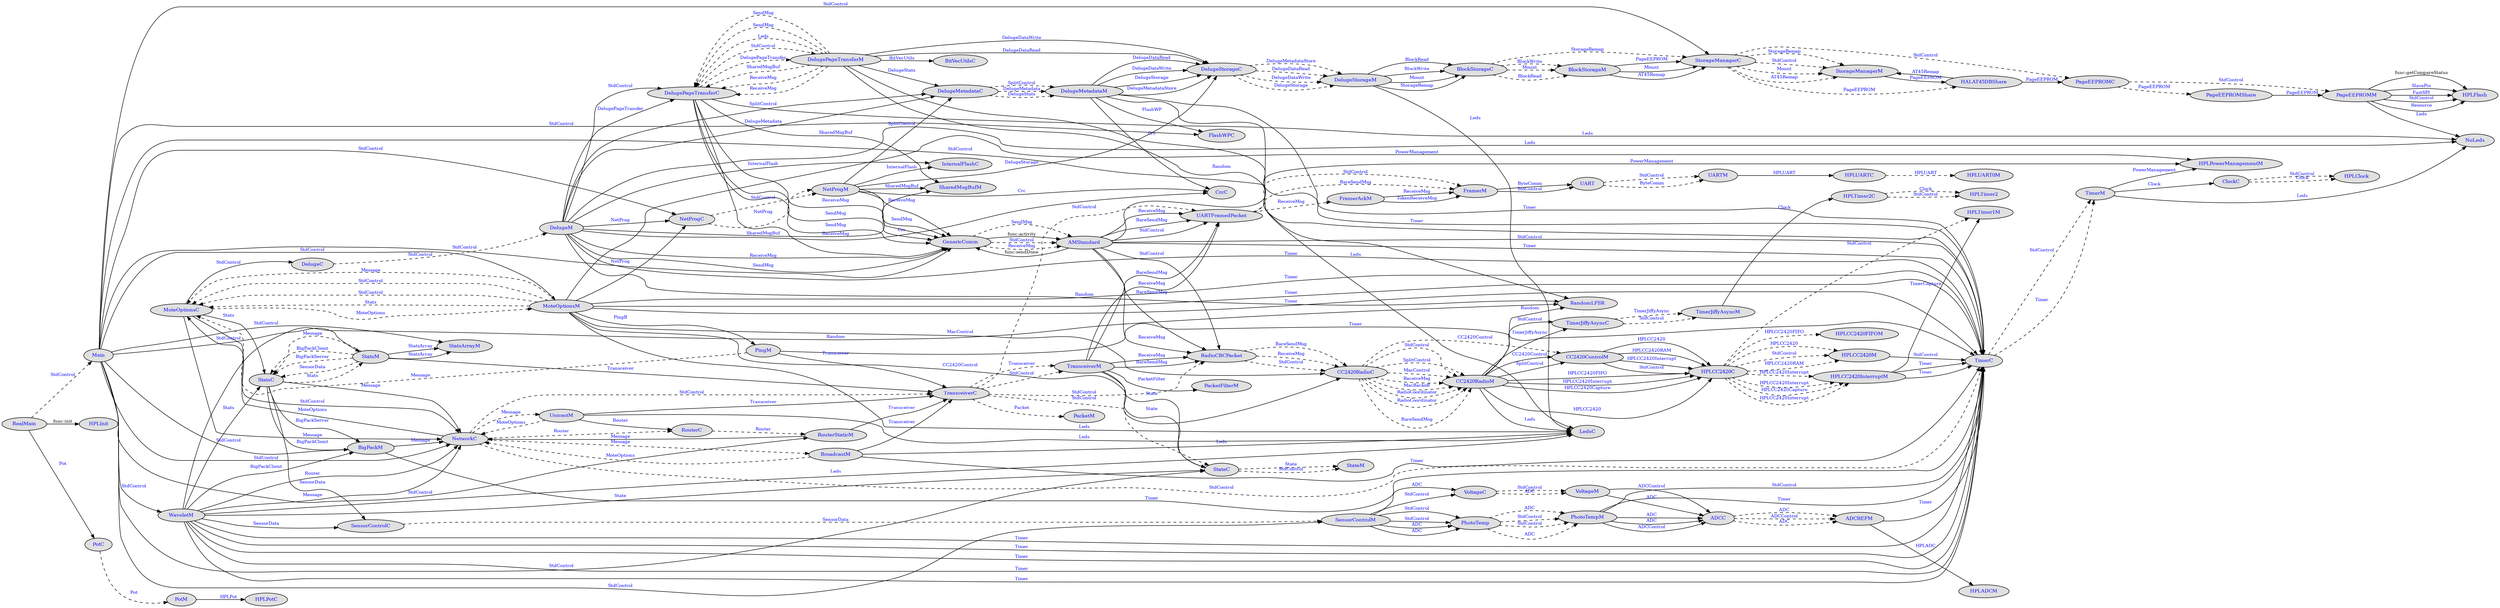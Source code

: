 digraph "CompassC_if" {
    rankdir=LR;
    ratio=compress;
    margin="0,0";
    ranksep=0.0005; 
    nodesep=0.1; 
    node [shape=ellipse style=filled fillcolor="#e0e0e0"];
    node [fontsize=10 height=.1 width=.1];
    edge [fontsize=9 arrowsize=.8];
    node [fontcolor=blue];
    edge [fontcolor=blue];

    MoteOptionsC [URL="apps.compass.MoteOptionsC.nc.html"];
    DelugeC [URL="tos.lib.Deluge.DelugeC.nc.html"];
    MoteOptionsC -> DelugeC [ label="StdControl" URL="tos.interfaces.StdControl.nc.html" ];
    DelugeC [URL="tos.lib.Deluge.DelugeC.nc.html"];
    DelugeM [URL="tos.lib.Deluge.DelugeM.nc.html"];
    DelugeC -> DelugeM [ style=dashed label="StdControl" URL="tos.interfaces.StdControl.nc.html" ];
    Main [URL="tos.system.Main.nc.html"];
    TimerC [URL="tos.system.TimerC.nc.html"];
    Main -> TimerC [ label="StdControl" URL="tos.interfaces.StdControl.nc.html" ];
    Main [URL="tos.system.Main.nc.html"];
    MoteOptionsM [URL="apps.compass.MoteOptionsM.nc.html"];
    Main -> MoteOptionsM [ label="StdControl" URL="tos.interfaces.StdControl.nc.html" ];
    Main [URL="tos.system.Main.nc.html"];
    StatsM [URL="apps.compass.StatsM.nc.html"];
    Main -> StatsM [ label="StdControl" URL="tos.interfaces.StdControl.nc.html" ];
    Main [URL="tos.system.Main.nc.html"];
    StatsArrayM [URL="apps.compass.StatsArrayM.nc.html"];
    Main -> StatsArrayM [ label="StdControl" URL="tos.interfaces.StdControl.nc.html" ];
    Main [URL="tos.system.Main.nc.html"];
    SensorControlM [URL="apps.compass.SensorControlM.nc.html"];
    Main -> SensorControlM [ label="StdControl" URL="tos.interfaces.StdControl.nc.html" ];
    Main [URL="tos.system.Main.nc.html"];
    RouterStaticM [URL="apps.compass.RouterStaticM.nc.html"];
    Main -> RouterStaticM [ label="StdControl" URL="tos.interfaces.StdControl.nc.html" ];
    Main [URL="tos.system.Main.nc.html"];
    GenericComm [URL="tos.system.GenericComm.nc.html"];
    Main -> GenericComm [ label="StdControl" URL="tos.interfaces.StdControl.nc.html" ];
    Main [URL="tos.system.Main.nc.html"];
    StorageManagerC [URL="tos.lib.Flash.AT45DB.StorageManagerC.nc.html"];
    Main -> StorageManagerC [ label="StdControl" URL="tos.interfaces.StdControl.nc.html" ];
    Main [URL="tos.system.Main.nc.html"];
    FlashWPC [URL="tos.lib.Flash.AT45DB.FlashWPC.nc.html"];
    Main -> FlashWPC [ label="StdControl" URL="tos.interfaces.StdControl.nc.html" ];
    Main [URL="tos.system.Main.nc.html"];
    NetProgC [URL="tos.lib.Deluge.NetProgC.nc.html"];
    Main -> NetProgC [ label="StdControl" URL="tos.interfaces.StdControl.nc.html" ];
    Main [URL="tos.system.Main.nc.html"];
    NetworkC [URL="apps.compass.NetworkC.nc.html"];
    Main -> NetworkC [ label="StdControl" URL="tos.interfaces.StdControl.nc.html" ];
    Main [URL="tos.system.Main.nc.html"];
    StateC [URL="tos.lib.State.StateC.nc.html"];
    Main -> StateC [ label="StdControl" URL="tos.interfaces.StdControl.nc.html" ];
    Main [URL="tos.system.Main.nc.html"];
    BigPackM [URL="apps.compass.BigPackM.nc.html"];
    Main -> BigPackM [ label="StdControl" URL="tos.interfaces.StdControl.nc.html" ];
    Main [URL="tos.system.Main.nc.html"];
    WaveletM [URL="apps.compass.WaveletM.nc.html"];
    Main -> WaveletM [ label="StdControl" URL="tos.interfaces.StdControl.nc.html" ];
    TimerC [URL="tos.system.TimerC.nc.html"];
    TimerM [URL="tos.system.TimerM.nc.html"];
    TimerC -> TimerM [ style=dashed label="StdControl" URL="tos.interfaces.StdControl.nc.html" ];
    StateC [URL="tos.lib.State.StateC.nc.html"];
    StateM [URL="tos.lib.State.StateM.nc.html"];
    StateC -> StateM [ style=dashed label="StdControl" URL="tos.interfaces.StdControl.nc.html" ];
    NetworkC [URL="apps.compass.NetworkC.nc.html"];
    TimerC [URL="tos.system.TimerC.nc.html"];
    NetworkC -> TimerC [ style=dashed label="StdControl" URL="tos.interfaces.StdControl.nc.html" ];
    MoteOptionsC [URL="apps.compass.MoteOptionsC.nc.html"];
    NetworkC [URL="apps.compass.NetworkC.nc.html"];
    MoteOptionsC -> NetworkC [ label="Message" URL="apps.compass.Message.nc.html" ];
    NetworkC [URL="apps.compass.NetworkC.nc.html"];
    BroadcastM [URL="apps.compass.BroadcastM.nc.html"];
    NetworkC -> BroadcastM [ style=dashed label="Message" URL="apps.compass.Message.nc.html" ];
    NetworkC [URL="apps.compass.NetworkC.nc.html"];
    UnicastM [URL="apps.compass.UnicastM.nc.html"];
    NetworkC -> UnicastM [ style=dashed label="Message" URL="apps.compass.Message.nc.html" ];
    RouterStaticM [URL="apps.compass.RouterStaticM.nc.html"];
    NetworkC [URL="apps.compass.NetworkC.nc.html"];
    RouterStaticM -> NetworkC [ label="Message" URL="apps.compass.Message.nc.html" ];
    WaveletM [URL="apps.compass.WaveletM.nc.html"];
    NetworkC [URL="apps.compass.NetworkC.nc.html"];
    WaveletM -> NetworkC [ label="Message" URL="apps.compass.Message.nc.html" ];
    BigPackM [URL="apps.compass.BigPackM.nc.html"];
    NetworkC [URL="apps.compass.NetworkC.nc.html"];
    BigPackM -> NetworkC [ label="Message" URL="apps.compass.Message.nc.html" ];
    StatsC [URL="apps.compass.StatsC.nc.html"];
    NetworkC [URL="apps.compass.NetworkC.nc.html"];
    StatsC -> NetworkC [ label="Message" URL="apps.compass.Message.nc.html" ];
    StatsM [URL="apps.compass.StatsM.nc.html"];
    StatsC [URL="apps.compass.StatsC.nc.html"];
    StatsM -> StatsC [ style=dashed label="Message" URL="apps.compass.Message.nc.html" ];
    PingM [URL="apps.compass.PingM.nc.html"];
    MoteOptionsC [URL="apps.compass.MoteOptionsC.nc.html"];
    PingM -> MoteOptionsC [ style=dashed label="Message" URL="apps.compass.Message.nc.html" ];
    MoteOptionsM [URL="apps.compass.MoteOptionsM.nc.html"];
    MoteOptionsC [URL="apps.compass.MoteOptionsC.nc.html"];
    MoteOptionsM -> MoteOptionsC [ style=dashed label="Message" URL="apps.compass.Message.nc.html" ];
    MoteOptionsC [URL="apps.compass.MoteOptionsC.nc.html"];
    NetworkC [URL="apps.compass.NetworkC.nc.html"];
    MoteOptionsC -> NetworkC [ label="StdControl" URL="tos.interfaces.StdControl.nc.html" ];
    NetworkC [URL="apps.compass.NetworkC.nc.html"];
    TransceiverC [URL="tos.lib.Transceiver.TransceiverC.nc.html"];
    NetworkC -> TransceiverC [ style=dashed label="StdControl" URL="tos.interfaces.StdControl.nc.html" ];
    WaveletM [URL="apps.compass.WaveletM.nc.html"];
    NetworkC [URL="apps.compass.NetworkC.nc.html"];
    WaveletM -> NetworkC [ label="Router" URL="apps.compass.Router.nc.html" ];
    NetworkC [URL="apps.compass.NetworkC.nc.html"];
    RouterC [URL="apps.compass.RouterC.nc.html"];
    NetworkC -> RouterC [ style=dashed label="Router" URL="apps.compass.Router.nc.html" ];
    NetworkC [URL="apps.compass.NetworkC.nc.html"];
    MoteOptionsC [URL="apps.compass.MoteOptionsC.nc.html"];
    NetworkC -> MoteOptionsC [ label="MoteOptions" URL="apps.compass.MoteOptions.nc.html" ];
    BroadcastM [URL="apps.compass.BroadcastM.nc.html"];
    NetworkC [URL="apps.compass.NetworkC.nc.html"];
    BroadcastM -> NetworkC [ style=dashed label="MoteOptions" URL="apps.compass.MoteOptions.nc.html" ];
    UnicastM [URL="apps.compass.UnicastM.nc.html"];
    NetworkC [URL="apps.compass.NetworkC.nc.html"];
    UnicastM -> NetworkC [ style=dashed label="MoteOptions" URL="apps.compass.MoteOptions.nc.html" ];
    MoteOptionsC [URL="apps.compass.MoteOptionsC.nc.html"];
    MoteOptionsM [URL="apps.compass.MoteOptionsM.nc.html"];
    MoteOptionsC -> MoteOptionsM [ style=dashed label="MoteOptions" URL="apps.compass.MoteOptions.nc.html" ];
    MoteOptionsC [URL="apps.compass.MoteOptionsC.nc.html"];
    StatsC [URL="apps.compass.StatsC.nc.html"];
    MoteOptionsC -> StatsC [ label="Stats" URL="apps.compass.Stats.nc.html" ];
    StatsC [URL="apps.compass.StatsC.nc.html"];
    StatsM [URL="apps.compass.StatsM.nc.html"];
    StatsC -> StatsM [ style=dashed label="Stats" URL="apps.compass.Stats.nc.html" ];
    WaveletM [URL="apps.compass.WaveletM.nc.html"];
    StatsC [URL="apps.compass.StatsC.nc.html"];
    WaveletM -> StatsC [ label="Stats" URL="apps.compass.Stats.nc.html" ];
    WaveletM [URL="apps.compass.WaveletM.nc.html"];
    StateC [URL="tos.lib.State.StateC.nc.html"];
    WaveletM -> StateC [ label="State" URL="tos.lib.State.State.nc.html" ];
    StateC [URL="tos.lib.State.StateC.nc.html"];
    StateM [URL="tos.lib.State.StateM.nc.html"];
    StateC -> StateM [ style=dashed label="State" URL="tos.lib.State.State.nc.html" ];
    WaveletM [URL="apps.compass.WaveletM.nc.html"];
    BigPackM [URL="apps.compass.BigPackM.nc.html"];
    WaveletM -> BigPackM [ label="BigPackClient" URL="apps.compass.BigPackClient.nc.html" ];
    StatsC [URL="apps.compass.StatsC.nc.html"];
    BigPackM [URL="apps.compass.BigPackM.nc.html"];
    StatsC -> BigPackM [ label="BigPackClient" URL="apps.compass.BigPackClient.nc.html" ];
    StatsM [URL="apps.compass.StatsM.nc.html"];
    StatsC [URL="apps.compass.StatsC.nc.html"];
    StatsM -> StatsC [ style=dashed label="BigPackClient" URL="apps.compass.BigPackClient.nc.html" ];
    StatsC [URL="apps.compass.StatsC.nc.html"];
    BigPackM [URL="apps.compass.BigPackM.nc.html"];
    StatsC -> BigPackM [ label="BigPackServer" URL="apps.compass.BigPackServer.nc.html" ];
    StatsM [URL="apps.compass.StatsM.nc.html"];
    StatsC [URL="apps.compass.StatsC.nc.html"];
    StatsM -> StatsC [ style=dashed label="BigPackServer" URL="apps.compass.BigPackServer.nc.html" ];
    WaveletM [URL="apps.compass.WaveletM.nc.html"];
    SensorControlC [URL="apps.compass.SensorControlC.nc.html"];
    WaveletM -> SensorControlC [ label="SensorData" URL="apps.compass.SensorData.nc.html" ];
    SensorControlC [URL="apps.compass.SensorControlC.nc.html"];
    SensorControlM [URL="apps.compass.SensorControlM.nc.html"];
    SensorControlC -> SensorControlM [ style=dashed label="SensorData" URL="apps.compass.SensorData.nc.html" ];
    StatsC [URL="apps.compass.StatsC.nc.html"];
    SensorControlC [URL="apps.compass.SensorControlC.nc.html"];
    StatsC -> SensorControlC [ label="SensorData" URL="apps.compass.SensorData.nc.html" ];
    StatsM [URL="apps.compass.StatsM.nc.html"];
    StatsC [URL="apps.compass.StatsC.nc.html"];
    StatsM -> StatsC [ style=dashed label="SensorData" URL="apps.compass.SensorData.nc.html" ];
    WaveletM [URL="apps.compass.WaveletM.nc.html"];
    LedsC [URL="tos.system.LedsC.nc.html"];
    WaveletM -> LedsC [ label="Leds" URL="tos.interfaces.Leds.nc.html" ];
    WaveletM [URL="apps.compass.WaveletM.nc.html"];
    RandomLFSR [URL="tos.system.RandomLFSR.nc.html"];
    WaveletM -> RandomLFSR [ label="Random" URL="tos.interfaces.Random.nc.html" ];
    BigPackM [URL="apps.compass.BigPackM.nc.html"];
    TimerC [URL="tos.system.TimerC.nc.html"];
    BigPackM -> TimerC [ label="Timer" URL="tos.interfaces.Timer.nc.html" ];
    WaveletM [URL="apps.compass.WaveletM.nc.html"];
    TimerC [URL="tos.system.TimerC.nc.html"];
    WaveletM -> TimerC [ label="Timer" URL="tos.interfaces.Timer.nc.html" ];
    WaveletM [URL="apps.compass.WaveletM.nc.html"];
    TimerC [URL="tos.system.TimerC.nc.html"];
    WaveletM -> TimerC [ label="Timer" URL="tos.interfaces.Timer.nc.html" ];
    WaveletM [URL="apps.compass.WaveletM.nc.html"];
    TimerC [URL="tos.system.TimerC.nc.html"];
    WaveletM -> TimerC [ label="Timer" URL="tos.interfaces.Timer.nc.html" ];
    WaveletM [URL="apps.compass.WaveletM.nc.html"];
    TimerC [URL="tos.system.TimerC.nc.html"];
    WaveletM -> TimerC [ label="Timer" URL="tos.interfaces.Timer.nc.html" ];
    WaveletM [URL="apps.compass.WaveletM.nc.html"];
    TimerC [URL="tos.system.TimerC.nc.html"];
    WaveletM -> TimerC [ label="Timer" URL="tos.interfaces.Timer.nc.html" ];
    TimerC [URL="tos.system.TimerC.nc.html"];
    TimerM [URL="tos.system.TimerM.nc.html"];
    TimerC -> TimerM [ style=dashed label="Timer" URL="tos.interfaces.Timer.nc.html" ];
    RealMain [URL="tos.system.RealMain.nc.html"];
    Main [URL="tos.system.Main.nc.html"];
    RealMain -> Main [ style=dashed label="StdControl" URL="tos.interfaces.StdControl.nc.html" ];
    RealMain [URL="tos.system.RealMain.nc.html"];
    HPLInit [URL="tos.platform.avrmote.HPLInit.nc.html"];
    RealMain -> HPLInit [ label="func:init" fontcolor=black ];
    RealMain [URL="tos.system.RealMain.nc.html"];
    PotC [URL="tos.system.PotC.nc.html"];
    RealMain -> PotC [ label="Pot" URL="tos.interfaces.Pot.nc.html" ];
    PotC [URL="tos.system.PotC.nc.html"];
    PotM [URL="tos.system.PotM.nc.html"];
    PotC -> PotM [ style=dashed label="Pot" URL="tos.interfaces.Pot.nc.html" ];
    PotM [URL="tos.system.PotM.nc.html"];
    HPLPotC [URL="tos.platform.mica2.HPLPotC.nc.html"];
    PotM -> HPLPotC [ label="HPLPot" URL="tos.interfaces.HPLPot.nc.html" ];
    DelugeM [URL="tos.lib.Deluge.DelugeM.nc.html"];
    InternalFlashC [URL="tos.platform.avrmote.InternalFlashC.nc.html"];
    DelugeM -> InternalFlashC [ label="InternalFlash" URL="tos.interfaces.InternalFlash.nc.html" ];
    NetProgC [URL="tos.lib.Deluge.NetProgC.nc.html"];
    NetProgM [URL="tos.lib.Deluge.NetProgM.nc.html"];
    NetProgC -> NetProgM [ style=dashed label="StdControl" URL="tos.interfaces.StdControl.nc.html" ];
    NetProgM [URL="tos.lib.Deluge.NetProgM.nc.html"];
    DelugeMetadataC [URL="tos.lib.Deluge.DelugeMetadataC.nc.html"];
    NetProgM -> DelugeMetadataC [ label="SplitControl" URL="tos.interfaces.SplitControl.nc.html" ];
    DelugeM [URL="tos.lib.Deluge.DelugeM.nc.html"];
    DelugeMetadataC [URL="tos.lib.Deluge.DelugeMetadataC.nc.html"];
    DelugeM -> DelugeMetadataC [ label="SplitControl" URL="tos.interfaces.SplitControl.nc.html" ];
    DelugeMetadataC [URL="tos.lib.Deluge.DelugeMetadataC.nc.html"];
    DelugeMetadataM [URL="tos.lib.Deluge.DelugeMetadataM.nc.html"];
    DelugeMetadataC -> DelugeMetadataM [ style=dashed label="SplitControl" URL="tos.interfaces.SplitControl.nc.html" ];
    DelugeM [URL="tos.lib.Deluge.DelugeM.nc.html"];
    DelugePageTransferC [URL="tos.lib.Deluge.DelugePageTransferC.nc.html"];
    DelugeM -> DelugePageTransferC [ label="StdControl" URL="tos.interfaces.StdControl.nc.html" ];
    DelugePageTransferC [URL="tos.lib.Deluge.DelugePageTransferC.nc.html"];
    DelugePageTransferM [URL="tos.lib.Deluge.DelugePageTransferM.nc.html"];
    DelugePageTransferC -> DelugePageTransferM [ style=dashed label="StdControl" URL="tos.interfaces.StdControl.nc.html" ];
    DelugeM [URL="tos.lib.Deluge.DelugeM.nc.html"];
    CrcC [URL="tos.system.CrcC.nc.html"];
    DelugeM -> CrcC [ label="Crc" URL="tos.interfaces.Crc.nc.html" ];
    DelugeM [URL="tos.lib.Deluge.DelugeM.nc.html"];
    NoLeds [URL="tos.system.NoLeds.nc.html"];
    DelugeM -> NoLeds [ label="Leds" URL="tos.interfaces.Leds.nc.html" ];
    DelugeM [URL="tos.lib.Deluge.DelugeM.nc.html"];
    DelugeMetadataC [URL="tos.lib.Deluge.DelugeMetadataC.nc.html"];
    DelugeM -> DelugeMetadataC [ label="DelugeMetadata" URL="tos.lib.Deluge.DelugeMetadata.nc.html" ];
    DelugeMetadataC [URL="tos.lib.Deluge.DelugeMetadataC.nc.html"];
    DelugeMetadataM [URL="tos.lib.Deluge.DelugeMetadataM.nc.html"];
    DelugeMetadataC -> DelugeMetadataM [ style=dashed label="DelugeMetadata" URL="tos.lib.Deluge.DelugeMetadata.nc.html" ];
    DelugeM [URL="tos.lib.Deluge.DelugeM.nc.html"];
    NetProgC [URL="tos.lib.Deluge.NetProgC.nc.html"];
    DelugeM -> NetProgC [ label="NetProg" URL="tos.lib.Deluge.NetProg.nc.html" ];
    NetProgC [URL="tos.lib.Deluge.NetProgC.nc.html"];
    NetProgM [URL="tos.lib.Deluge.NetProgM.nc.html"];
    NetProgC -> NetProgM [ style=dashed label="NetProg" URL="tos.lib.Deluge.NetProg.nc.html" ];
    DelugeM [URL="tos.lib.Deluge.DelugeM.nc.html"];
    DelugePageTransferC [URL="tos.lib.Deluge.DelugePageTransferC.nc.html"];
    DelugeM -> DelugePageTransferC [ label="DelugePageTransfer" URL="tos.lib.Deluge.DelugePageTransfer.nc.html" ];
    DelugePageTransferC [URL="tos.lib.Deluge.DelugePageTransferC.nc.html"];
    DelugePageTransferM [URL="tos.lib.Deluge.DelugePageTransferM.nc.html"];
    DelugePageTransferC -> DelugePageTransferM [ style=dashed label="DelugePageTransfer" URL="tos.lib.Deluge.DelugePageTransfer.nc.html" ];
    DelugeM [URL="tos.lib.Deluge.DelugeM.nc.html"];
    RandomLFSR [URL="tos.system.RandomLFSR.nc.html"];
    DelugeM -> RandomLFSR [ label="Random" URL="tos.interfaces.Random.nc.html" ];
    DelugeM [URL="tos.lib.Deluge.DelugeM.nc.html"];
    GenericComm [URL="tos.system.GenericComm.nc.html"];
    DelugeM -> GenericComm [ label="ReceiveMsg" URL="tos.interfaces.ReceiveMsg.nc.html" ];
    DelugePageTransferC [URL="tos.lib.Deluge.DelugePageTransferC.nc.html"];
    GenericComm [URL="tos.system.GenericComm.nc.html"];
    DelugePageTransferC -> GenericComm [ label="ReceiveMsg" URL="tos.interfaces.ReceiveMsg.nc.html" ];
    DelugePageTransferC [URL="tos.lib.Deluge.DelugePageTransferC.nc.html"];
    GenericComm [URL="tos.system.GenericComm.nc.html"];
    DelugePageTransferC -> GenericComm [ label="ReceiveMsg" URL="tos.interfaces.ReceiveMsg.nc.html" ];
    DelugeM [URL="tos.lib.Deluge.DelugeM.nc.html"];
    GenericComm [URL="tos.system.GenericComm.nc.html"];
    DelugeM -> GenericComm [ label="SendMsg" URL="tos.interfaces.SendMsg.nc.html" ];
    GenericComm [URL="tos.system.GenericComm.nc.html"];
    AMStandard [URL="tos.system.AMStandard.nc.html"];
    GenericComm -> AMStandard [ style=dashed label="SendMsg" URL="tos.interfaces.SendMsg.nc.html" ];
    DelugePageTransferC [URL="tos.lib.Deluge.DelugePageTransferC.nc.html"];
    GenericComm [URL="tos.system.GenericComm.nc.html"];
    DelugePageTransferC -> GenericComm [ label="SendMsg" URL="tos.interfaces.SendMsg.nc.html" ];
    DelugePageTransferC [URL="tos.lib.Deluge.DelugePageTransferC.nc.html"];
    GenericComm [URL="tos.system.GenericComm.nc.html"];
    DelugePageTransferC -> GenericComm [ label="SendMsg" URL="tos.interfaces.SendMsg.nc.html" ];
    DelugeM [URL="tos.lib.Deluge.DelugeM.nc.html"];
    SharedMsgBufM [URL="tos.lib.Deluge.SharedMsgBufM.nc.html"];
    DelugeM -> SharedMsgBufM [ label="SharedMsgBuf" URL="tos.lib.Deluge.SharedMsgBuf.nc.html" ];
    NetProgM [URL="tos.lib.Deluge.NetProgM.nc.html"];
    SharedMsgBufM [URL="tos.lib.Deluge.SharedMsgBufM.nc.html"];
    NetProgM -> SharedMsgBufM [ label="SharedMsgBuf" URL="tos.lib.Deluge.SharedMsgBuf.nc.html" ];
    DelugePageTransferC [URL="tos.lib.Deluge.DelugePageTransferC.nc.html"];
    SharedMsgBufM [URL="tos.lib.Deluge.SharedMsgBufM.nc.html"];
    DelugePageTransferC -> SharedMsgBufM [ label="SharedMsgBuf" URL="tos.lib.Deluge.SharedMsgBuf.nc.html" ];
    DelugePageTransferM [URL="tos.lib.Deluge.DelugePageTransferM.nc.html"];
    DelugePageTransferC [URL="tos.lib.Deluge.DelugePageTransferC.nc.html"];
    DelugePageTransferM -> DelugePageTransferC [ style=dashed label="SharedMsgBuf" URL="tos.lib.Deluge.SharedMsgBuf.nc.html" ];
    DelugeM [URL="tos.lib.Deluge.DelugeM.nc.html"];
    TimerC [URL="tos.system.TimerC.nc.html"];
    DelugeM -> TimerC [ label="Timer" URL="tos.interfaces.Timer.nc.html" ];
    DelugePageTransferC [URL="tos.lib.Deluge.DelugePageTransferC.nc.html"];
    NoLeds [URL="tos.system.NoLeds.nc.html"];
    DelugePageTransferC -> NoLeds [ label="Leds" URL="tos.interfaces.Leds.nc.html" ];
    DelugePageTransferM [URL="tos.lib.Deluge.DelugePageTransferM.nc.html"];
    DelugePageTransferC [URL="tos.lib.Deluge.DelugePageTransferC.nc.html"];
    DelugePageTransferM -> DelugePageTransferC [ style=dashed label="ReceiveMsg" URL="tos.interfaces.ReceiveMsg.nc.html" ];
    DelugePageTransferM [URL="tos.lib.Deluge.DelugePageTransferM.nc.html"];
    DelugePageTransferC [URL="tos.lib.Deluge.DelugePageTransferC.nc.html"];
    DelugePageTransferM -> DelugePageTransferC [ style=dashed label="ReceiveMsg" URL="tos.interfaces.ReceiveMsg.nc.html" ];
    DelugePageTransferM [URL="tos.lib.Deluge.DelugePageTransferM.nc.html"];
    DelugePageTransferC [URL="tos.lib.Deluge.DelugePageTransferC.nc.html"];
    DelugePageTransferM -> DelugePageTransferC [ style=dashed label="SendMsg" URL="tos.interfaces.SendMsg.nc.html" ];
    DelugePageTransferM [URL="tos.lib.Deluge.DelugePageTransferM.nc.html"];
    DelugePageTransferC [URL="tos.lib.Deluge.DelugePageTransferC.nc.html"];
    DelugePageTransferM -> DelugePageTransferC [ style=dashed label="SendMsg" URL="tos.interfaces.SendMsg.nc.html" ];
    DelugeMetadataC [URL="tos.lib.Deluge.DelugeMetadataC.nc.html"];
    DelugeMetadataM [URL="tos.lib.Deluge.DelugeMetadataM.nc.html"];
    DelugeMetadataC -> DelugeMetadataM [ style=dashed label="DelugeStats" URL="tos.lib.Deluge.DelugeStats.nc.html" ];
    DelugeMetadataM [URL="tos.lib.Deluge.DelugeMetadataM.nc.html"];
    CrcC [URL="tos.system.CrcC.nc.html"];
    DelugeMetadataM -> CrcC [ label="Crc" URL="tos.interfaces.Crc.nc.html" ];
    DelugePageTransferM [URL="tos.lib.Deluge.DelugePageTransferM.nc.html"];
    DelugeStorageC [URL="tos.lib.Deluge.DelugeStorageC.nc.html"];
    DelugePageTransferM -> DelugeStorageC [ label="DelugeDataRead" URL="tos.lib.Deluge.DelugeDataRead.nc.html" ];
    DelugeMetadataM [URL="tos.lib.Deluge.DelugeMetadataM.nc.html"];
    DelugeStorageC [URL="tos.lib.Deluge.DelugeStorageC.nc.html"];
    DelugeMetadataM -> DelugeStorageC [ label="DelugeDataRead" URL="tos.lib.Deluge.DelugeDataRead.nc.html" ];
    DelugeStorageC [URL="tos.lib.Deluge.DelugeStorageC.nc.html"];
    DelugeStorageM [URL="tos.lib.Deluge.DelugeStorageM.nc.html"];
    DelugeStorageC -> DelugeStorageM [ style=dashed label="DelugeDataRead" URL="tos.lib.Deluge.DelugeDataRead.nc.html" ];
    DelugePageTransferM [URL="tos.lib.Deluge.DelugePageTransferM.nc.html"];
    DelugeStorageC [URL="tos.lib.Deluge.DelugeStorageC.nc.html"];
    DelugePageTransferM -> DelugeStorageC [ label="DelugeDataWrite" URL="tos.lib.Deluge.DelugeDataWrite.nc.html" ];
    DelugeMetadataM [URL="tos.lib.Deluge.DelugeMetadataM.nc.html"];
    DelugeStorageC [URL="tos.lib.Deluge.DelugeStorageC.nc.html"];
    DelugeMetadataM -> DelugeStorageC [ label="DelugeDataWrite" URL="tos.lib.Deluge.DelugeDataWrite.nc.html" ];
    DelugeStorageC [URL="tos.lib.Deluge.DelugeStorageC.nc.html"];
    DelugeStorageM [URL="tos.lib.Deluge.DelugeStorageM.nc.html"];
    DelugeStorageC -> DelugeStorageM [ style=dashed label="DelugeDataWrite" URL="tos.lib.Deluge.DelugeDataWrite.nc.html" ];
    DelugeMetadataM [URL="tos.lib.Deluge.DelugeMetadataM.nc.html"];
    DelugeStorageC [URL="tos.lib.Deluge.DelugeStorageC.nc.html"];
    DelugeMetadataM -> DelugeStorageC [ label="DelugeStorage" URL="tos.lib.Deluge.DelugeStorage.nc.html" ];
    DelugeStorageC [URL="tos.lib.Deluge.DelugeStorageC.nc.html"];
    DelugeStorageM [URL="tos.lib.Deluge.DelugeStorageM.nc.html"];
    DelugeStorageC -> DelugeStorageM [ style=dashed label="DelugeStorage" URL="tos.lib.Deluge.DelugeStorage.nc.html" ];
    NetProgM [URL="tos.lib.Deluge.NetProgM.nc.html"];
    DelugeStorageC [URL="tos.lib.Deluge.DelugeStorageC.nc.html"];
    NetProgM -> DelugeStorageC [ label="DelugeStorage" URL="tos.lib.Deluge.DelugeStorage.nc.html" ];
    DelugeMetadataM [URL="tos.lib.Deluge.DelugeMetadataM.nc.html"];
    FlashWPC [URL="tos.lib.Flash.AT45DB.FlashWPC.nc.html"];
    DelugeMetadataM -> FlashWPC [ label="FlashWP" URL="tos.lib.Flash.FlashWP.nc.html" ];
    DelugeMetadataM [URL="tos.lib.Deluge.DelugeMetadataM.nc.html"];
    LedsC [URL="tos.system.LedsC.nc.html"];
    DelugeMetadataM -> LedsC [ label="Leds" URL="tos.interfaces.Leds.nc.html" ];
    DelugeMetadataM [URL="tos.lib.Deluge.DelugeMetadataM.nc.html"];
    DelugeStorageC [URL="tos.lib.Deluge.DelugeStorageC.nc.html"];
    DelugeMetadataM -> DelugeStorageC [ label="DelugeMetadataStore" URL="tos.lib.Deluge.DelugeMetadataStore.nc.html" ];
    DelugeStorageC [URL="tos.lib.Deluge.DelugeStorageC.nc.html"];
    DelugeStorageM [URL="tos.lib.Deluge.DelugeStorageM.nc.html"];
    DelugeStorageC -> DelugeStorageM [ style=dashed label="DelugeMetadataStore" URL="tos.lib.Deluge.DelugeMetadataStore.nc.html" ];
    DelugeMetadataM [URL="tos.lib.Deluge.DelugeMetadataM.nc.html"];
    TimerC [URL="tos.system.TimerC.nc.html"];
    DelugeMetadataM -> TimerC [ label="Timer" URL="tos.interfaces.Timer.nc.html" ];
    DelugeStorageM [URL="tos.lib.Deluge.DelugeStorageM.nc.html"];
    LedsC [URL="tos.system.LedsC.nc.html"];
    DelugeStorageM -> LedsC [ label="Leds" URL="tos.interfaces.Leds.nc.html" ];
    DelugeStorageM [URL="tos.lib.Deluge.DelugeStorageM.nc.html"];
    BlockStorageC [URL="tos.lib.Flash.AT45DB.BlockStorageC.nc.html"];
    DelugeStorageM -> BlockStorageC [ label="BlockRead" URL="tos.lib.Flash.BlockRead.nc.html" ];
    BlockStorageC [URL="tos.lib.Flash.AT45DB.BlockStorageC.nc.html"];
    BlockStorageM [URL="tos.lib.Flash.AT45DB.BlockStorageM.nc.html"];
    BlockStorageC -> BlockStorageM [ style=dashed label="BlockRead" URL="tos.lib.Flash.BlockRead.nc.html" ];
    DelugeStorageM [URL="tos.lib.Deluge.DelugeStorageM.nc.html"];
    BlockStorageC [URL="tos.lib.Flash.AT45DB.BlockStorageC.nc.html"];
    DelugeStorageM -> BlockStorageC [ label="BlockWrite" URL="tos.lib.Flash.BlockWrite.nc.html" ];
    BlockStorageC [URL="tos.lib.Flash.AT45DB.BlockStorageC.nc.html"];
    BlockStorageM [URL="tos.lib.Flash.AT45DB.BlockStorageM.nc.html"];
    BlockStorageC -> BlockStorageM [ style=dashed label="BlockWrite" URL="tos.lib.Flash.BlockWrite.nc.html" ];
    DelugeStorageM [URL="tos.lib.Deluge.DelugeStorageM.nc.html"];
    BlockStorageC [URL="tos.lib.Flash.AT45DB.BlockStorageC.nc.html"];
    DelugeStorageM -> BlockStorageC [ label="Mount" URL="tos.lib.Flash.Mount.nc.html" ];
    BlockStorageC [URL="tos.lib.Flash.AT45DB.BlockStorageC.nc.html"];
    BlockStorageM [URL="tos.lib.Flash.AT45DB.BlockStorageM.nc.html"];
    BlockStorageC -> BlockStorageM [ style=dashed label="Mount" URL="tos.lib.Flash.Mount.nc.html" ];
    DelugeStorageM [URL="tos.lib.Deluge.DelugeStorageM.nc.html"];
    BlockStorageC [URL="tos.lib.Flash.AT45DB.BlockStorageC.nc.html"];
    DelugeStorageM -> BlockStorageC [ label="StorageRemap" URL="tos.lib.Flash.StorageRemap.nc.html" ];
    BlockStorageC [URL="tos.lib.Flash.AT45DB.BlockStorageC.nc.html"];
    StorageManagerC [URL="tos.lib.Flash.AT45DB.StorageManagerC.nc.html"];
    BlockStorageC -> StorageManagerC [ style=dashed label="StorageRemap" URL="tos.lib.Flash.StorageRemap.nc.html" ];
    StorageManagerC [URL="tos.lib.Flash.AT45DB.StorageManagerC.nc.html"];
    StorageManagerM [URL="tos.lib.Flash.AT45DB.StorageManagerM.nc.html"];
    StorageManagerC -> StorageManagerM [ style=dashed label="StorageRemap" URL="tos.lib.Flash.StorageRemap.nc.html" ];
    StorageManagerC [URL="tos.lib.Flash.AT45DB.StorageManagerC.nc.html"];
    StorageManagerM [URL="tos.lib.Flash.AT45DB.StorageManagerM.nc.html"];
    StorageManagerC -> StorageManagerM [ style=dashed label="StdControl" URL="tos.interfaces.StdControl.nc.html" ];
    StorageManagerC [URL="tos.lib.Flash.AT45DB.StorageManagerC.nc.html"];
    PageEEPROMC [URL="tos.platform.mica.PageEEPROMC.nc.html"];
    StorageManagerC -> PageEEPROMC [ style=dashed label="StdControl" URL="tos.interfaces.StdControl.nc.html" ];
    BlockStorageM [URL="tos.lib.Flash.AT45DB.BlockStorageM.nc.html"];
    StorageManagerC [URL="tos.lib.Flash.AT45DB.StorageManagerC.nc.html"];
    BlockStorageM -> StorageManagerC [ label="PageEEPROM" URL="tos.lib.Flash.AT45DB.PageEEPROM.nc.html" ];
    StorageManagerC [URL="tos.lib.Flash.AT45DB.StorageManagerC.nc.html"];
    HALAT45DBShare [URL="tos.lib.Flash.AT45DB.HALAT45DBShare.nc.html"];
    StorageManagerC -> HALAT45DBShare [ style=dashed label="PageEEPROM" URL="tos.lib.Flash.AT45DB.PageEEPROM.nc.html" ];
    BlockStorageM [URL="tos.lib.Flash.AT45DB.BlockStorageM.nc.html"];
    StorageManagerC [URL="tos.lib.Flash.AT45DB.StorageManagerC.nc.html"];
    BlockStorageM -> StorageManagerC [ label="Mount" URL="tos.lib.Flash.Mount.nc.html" ];
    StorageManagerC [URL="tos.lib.Flash.AT45DB.StorageManagerC.nc.html"];
    StorageManagerM [URL="tos.lib.Flash.AT45DB.StorageManagerM.nc.html"];
    StorageManagerC -> StorageManagerM [ style=dashed label="Mount" URL="tos.lib.Flash.Mount.nc.html" ];
    BlockStorageM [URL="tos.lib.Flash.AT45DB.BlockStorageM.nc.html"];
    StorageManagerC [URL="tos.lib.Flash.AT45DB.StorageManagerC.nc.html"];
    BlockStorageM -> StorageManagerC [ label="AT45Remap" URL="tos.lib.Flash.AT45DB.AT45Remap.nc.html" ];
    StorageManagerC [URL="tos.lib.Flash.AT45DB.StorageManagerC.nc.html"];
    StorageManagerM [URL="tos.lib.Flash.AT45DB.StorageManagerM.nc.html"];
    StorageManagerC -> StorageManagerM [ style=dashed label="AT45Remap" URL="tos.lib.Flash.AT45DB.AT45Remap.nc.html" ];
    PageEEPROMC [URL="tos.platform.mica.PageEEPROMC.nc.html"];
    PageEEPROMM [URL="tos.platform.mica.PageEEPROMM.nc.html"];
    PageEEPROMC -> PageEEPROMM [ style=dashed label="StdControl" URL="tos.interfaces.StdControl.nc.html" ];
    StorageManagerM [URL="tos.lib.Flash.AT45DB.StorageManagerM.nc.html"];
    HALAT45DBShare [URL="tos.lib.Flash.AT45DB.HALAT45DBShare.nc.html"];
    StorageManagerM -> HALAT45DBShare [ label="PageEEPROM" URL="tos.lib.Flash.AT45DB.PageEEPROM.nc.html" ];
    HALAT45DBShare [URL="tos.lib.Flash.AT45DB.HALAT45DBShare.nc.html"];
    PageEEPROMC [URL="tos.platform.mica.PageEEPROMC.nc.html"];
    HALAT45DBShare -> PageEEPROMC [ label="PageEEPROM" URL="tos.lib.Flash.AT45DB.PageEEPROM.nc.html" ];
    PageEEPROMC [URL="tos.platform.mica.PageEEPROMC.nc.html"];
    PageEEPROMShare [URL="tos.lib.Flash.AT45DB.PageEEPROMShare.nc.html"];
    PageEEPROMC -> PageEEPROMShare [ style=dashed label="PageEEPROM" URL="tos.lib.Flash.AT45DB.PageEEPROM.nc.html" ];
    HALAT45DBShare [URL="tos.lib.Flash.AT45DB.HALAT45DBShare.nc.html"];
    StorageManagerM [URL="tos.lib.Flash.AT45DB.StorageManagerM.nc.html"];
    HALAT45DBShare -> StorageManagerM [ label="AT45Remap" URL="tos.lib.Flash.AT45DB.AT45Remap.nc.html" ];
    PageEEPROMShare [URL="tos.lib.Flash.AT45DB.PageEEPROMShare.nc.html"];
    PageEEPROMM [URL="tos.platform.mica.PageEEPROMM.nc.html"];
    PageEEPROMShare -> PageEEPROMM [ label="PageEEPROM" URL="tos.lib.Flash.AT45DB.PageEEPROM.nc.html" ];
    PageEEPROMM [URL="tos.platform.mica.PageEEPROMM.nc.html"];
    HPLFlash [URL="tos.platform.mica2.HPLFlash.nc.html"];
    PageEEPROMM -> HPLFlash [ label="FastSPI" URL="tos.interfaces.FastSPI.nc.html" ];
    PageEEPROMM [URL="tos.platform.mica.PageEEPROMM.nc.html"];
    HPLFlash [URL="tos.platform.mica2.HPLFlash.nc.html"];
    PageEEPROMM -> HPLFlash [ label="StdControl" URL="tos.interfaces.StdControl.nc.html" ];
    PageEEPROMM [URL="tos.platform.mica.PageEEPROMM.nc.html"];
    HPLFlash [URL="tos.platform.mica2.HPLFlash.nc.html"];
    PageEEPROMM -> HPLFlash [ label="Resource" URL="tos.interfaces.Resource.nc.html" ];
    PageEEPROMM [URL="tos.platform.mica.PageEEPROMM.nc.html"];
    HPLFlash [URL="tos.platform.mica2.HPLFlash.nc.html"];
    PageEEPROMM -> HPLFlash [ label="func:getCompareStatus" fontcolor=black ];
    PageEEPROMM [URL="tos.platform.mica.PageEEPROMM.nc.html"];
    HPLFlash [URL="tos.platform.mica2.HPLFlash.nc.html"];
    PageEEPROMM -> HPLFlash [ label="SlavePin" URL="tos.platform.mica.SlavePin.nc.html" ];
    PageEEPROMM [URL="tos.platform.mica.PageEEPROMM.nc.html"];
    NoLeds [URL="tos.system.NoLeds.nc.html"];
    PageEEPROMM -> NoLeds [ label="Leds" URL="tos.interfaces.Leds.nc.html" ];
    TimerM [URL="tos.system.TimerM.nc.html"];
    NoLeds [URL="tos.system.NoLeds.nc.html"];
    TimerM -> NoLeds [ label="Leds" URL="tos.interfaces.Leds.nc.html" ];
    TimerM [URL="tos.system.TimerM.nc.html"];
    ClockC [URL="tos.system.ClockC.nc.html"];
    TimerM -> ClockC [ label="Clock" URL="tos.interfaces.Clock.nc.html" ];
    ClockC [URL="tos.system.ClockC.nc.html"];
    HPLClock [URL="tos.platform.mica.HPLClock.nc.html"];
    ClockC -> HPLClock [ style=dashed label="Clock" URL="tos.interfaces.Clock.nc.html" ];
    TimerM [URL="tos.system.TimerM.nc.html"];
    HPLPowerManagementM [URL="tos.platform.mica2.HPLPowerManagementM.nc.html"];
    TimerM -> HPLPowerManagementM [ label="PowerManagement" URL="tos.interfaces.PowerManagement.nc.html" ];
    ClockC [URL="tos.system.ClockC.nc.html"];
    HPLClock [URL="tos.platform.mica.HPLClock.nc.html"];
    ClockC -> HPLClock [ style=dashed label="StdControl" URL="tos.interfaces.StdControl.nc.html" ];
    DelugePageTransferM [URL="tos.lib.Deluge.DelugePageTransferM.nc.html"];
    DelugePageTransferC [URL="tos.lib.Deluge.DelugePageTransferC.nc.html"];
    DelugePageTransferM -> DelugePageTransferC [ style=dashed label="Leds" URL="tos.interfaces.Leds.nc.html" ];
    DelugePageTransferM [URL="tos.lib.Deluge.DelugePageTransferM.nc.html"];
    BitVecUtilsC [URL="tos.lib.Deluge.BitVecUtilsC.nc.html"];
    DelugePageTransferM -> BitVecUtilsC [ label="BitVecUtils" URL="tos.lib.Deluge.BitVecUtils.nc.html" ];
    DelugePageTransferM [URL="tos.lib.Deluge.DelugePageTransferM.nc.html"];
    DelugeMetadataC [URL="tos.lib.Deluge.DelugeMetadataC.nc.html"];
    DelugePageTransferM -> DelugeMetadataC [ label="DelugeStats" URL="tos.lib.Deluge.DelugeStats.nc.html" ];
    DelugePageTransferM [URL="tos.lib.Deluge.DelugePageTransferM.nc.html"];
    RandomLFSR [URL="tos.system.RandomLFSR.nc.html"];
    DelugePageTransferM -> RandomLFSR [ label="Random" URL="tos.interfaces.Random.nc.html" ];
    DelugePageTransferM [URL="tos.lib.Deluge.DelugePageTransferM.nc.html"];
    TimerC [URL="tos.system.TimerC.nc.html"];
    DelugePageTransferM -> TimerC [ label="Timer" URL="tos.interfaces.Timer.nc.html" ];
    GenericComm [URL="tos.system.GenericComm.nc.html"];
    AMStandard [URL="tos.system.AMStandard.nc.html"];
    GenericComm -> AMStandard [ label="func:activity" fontcolor=black ];
    GenericComm [URL="tos.system.GenericComm.nc.html"];
    AMStandard [URL="tos.system.AMStandard.nc.html"];
    GenericComm -> AMStandard [ style=dashed label="StdControl" URL="tos.interfaces.StdControl.nc.html" ];
    GenericComm [URL="tos.system.GenericComm.nc.html"];
    AMStandard [URL="tos.system.AMStandard.nc.html"];
    GenericComm -> AMStandard [ style=dashed label="ReceiveMsg" URL="tos.interfaces.ReceiveMsg.nc.html" ];
    AMStandard [URL="tos.system.AMStandard.nc.html"];
    GenericComm [URL="tos.system.GenericComm.nc.html"];
    AMStandard -> GenericComm [ label="func:sendDone" fontcolor=black ];
    AMStandard [URL="tos.system.AMStandard.nc.html"];
    TimerC [URL="tos.system.TimerC.nc.html"];
    AMStandard -> TimerC [ label="StdControl" URL="tos.interfaces.StdControl.nc.html" ];
    AMStandard [URL="tos.system.AMStandard.nc.html"];
    TimerC [URL="tos.system.TimerC.nc.html"];
    AMStandard -> TimerC [ label="Timer" URL="tos.interfaces.Timer.nc.html" ];
    AMStandard [URL="tos.system.AMStandard.nc.html"];
    UARTFramedPacket [URL="tos.system.UARTFramedPacket.nc.html"];
    AMStandard -> UARTFramedPacket [ label="StdControl" URL="tos.interfaces.StdControl.nc.html" ];
    UARTFramedPacket [URL="tos.system.UARTFramedPacket.nc.html"];
    FramerM [URL="tos.platform.micaz.FramerM.nc.html"];
    UARTFramedPacket -> FramerM [ style=dashed label="StdControl" URL="tos.interfaces.StdControl.nc.html" ];
    AMStandard [URL="tos.system.AMStandard.nc.html"];
    UARTFramedPacket [URL="tos.system.UARTFramedPacket.nc.html"];
    AMStandard -> UARTFramedPacket [ label="BareSendMsg" URL="tos.interfaces.BareSendMsg.nc.html" ];
    UARTFramedPacket [URL="tos.system.UARTFramedPacket.nc.html"];
    FramerM [URL="tos.platform.micaz.FramerM.nc.html"];
    UARTFramedPacket -> FramerM [ style=dashed label="BareSendMsg" URL="tos.interfaces.BareSendMsg.nc.html" ];
    TransceiverM [URL="tos.lib.Transceiver.TransceiverM.nc.html"];
    UARTFramedPacket [URL="tos.system.UARTFramedPacket.nc.html"];
    TransceiverM -> UARTFramedPacket [ label="BareSendMsg" URL="tos.interfaces.BareSendMsg.nc.html" ];
    TransceiverM [URL="tos.lib.Transceiver.TransceiverM.nc.html"];
    UARTFramedPacket [URL="tos.system.UARTFramedPacket.nc.html"];
    TransceiverM -> UARTFramedPacket [ label="ReceiveMsg" URL="tos.interfaces.ReceiveMsg.nc.html" ];
    AMStandard [URL="tos.system.AMStandard.nc.html"];
    UARTFramedPacket [URL="tos.system.UARTFramedPacket.nc.html"];
    AMStandard -> UARTFramedPacket [ label="ReceiveMsg" URL="tos.interfaces.ReceiveMsg.nc.html" ];
    AMStandard [URL="tos.system.AMStandard.nc.html"];
    RadioCRCPacket [URL="tos.lib.CC2420Radio.RadioCRCPacket.nc.html"];
    AMStandard -> RadioCRCPacket [ label="StdControl" URL="tos.interfaces.StdControl.nc.html" ];
    RadioCRCPacket [URL="tos.lib.CC2420Radio.RadioCRCPacket.nc.html"];
    CC2420RadioC [URL="tos.lib.CC2420Radio.CC2420RadioC.nc.html"];
    RadioCRCPacket -> CC2420RadioC [ style=dashed label="StdControl" URL="tos.interfaces.StdControl.nc.html" ];
    AMStandard [URL="tos.system.AMStandard.nc.html"];
    RadioCRCPacket [URL="tos.lib.CC2420Radio.RadioCRCPacket.nc.html"];
    AMStandard -> RadioCRCPacket [ label="BareSendMsg" URL="tos.interfaces.BareSendMsg.nc.html" ];
    RadioCRCPacket [URL="tos.lib.CC2420Radio.RadioCRCPacket.nc.html"];
    CC2420RadioC [URL="tos.lib.CC2420Radio.CC2420RadioC.nc.html"];
    RadioCRCPacket -> CC2420RadioC [ style=dashed label="BareSendMsg" URL="tos.interfaces.BareSendMsg.nc.html" ];
    TransceiverM [URL="tos.lib.Transceiver.TransceiverM.nc.html"];
    RadioCRCPacket [URL="tos.lib.CC2420Radio.RadioCRCPacket.nc.html"];
    TransceiverM -> RadioCRCPacket [ label="BareSendMsg" URL="tos.interfaces.BareSendMsg.nc.html" ];
    TransceiverM [URL="tos.lib.Transceiver.TransceiverM.nc.html"];
    RadioCRCPacket [URL="tos.lib.CC2420Radio.RadioCRCPacket.nc.html"];
    TransceiverM -> RadioCRCPacket [ label="ReceiveMsg" URL="tos.interfaces.ReceiveMsg.nc.html" ];
    AMStandard [URL="tos.system.AMStandard.nc.html"];
    RadioCRCPacket [URL="tos.lib.CC2420Radio.RadioCRCPacket.nc.html"];
    AMStandard -> RadioCRCPacket [ label="ReceiveMsg" URL="tos.interfaces.ReceiveMsg.nc.html" ];
    AMStandard [URL="tos.system.AMStandard.nc.html"];
    HPLPowerManagementM [URL="tos.platform.mica2.HPLPowerManagementM.nc.html"];
    AMStandard -> HPLPowerManagementM [ label="PowerManagement" URL="tos.interfaces.PowerManagement.nc.html" ];
    CC2420RadioC [URL="tos.lib.CC2420Radio.CC2420RadioC.nc.html"];
    CC2420RadioM [URL="tos.lib.CC2420Radio.CC2420RadioM.nc.html"];
    CC2420RadioC -> CC2420RadioM [ style=dashed label="BareSendMsg" URL="tos.interfaces.BareSendMsg.nc.html" ];
    CC2420RadioC [URL="tos.lib.CC2420Radio.CC2420RadioC.nc.html"];
    CC2420RadioM [URL="tos.lib.CC2420Radio.CC2420RadioM.nc.html"];
    CC2420RadioC -> CC2420RadioM [ style=dashed label="StdControl" URL="tos.interfaces.StdControl.nc.html" ];
    RadioCRCPacket [URL="tos.lib.CC2420Radio.RadioCRCPacket.nc.html"];
    CC2420RadioC [URL="tos.lib.CC2420Radio.CC2420RadioC.nc.html"];
    RadioCRCPacket -> CC2420RadioC [ style=dashed label="ReceiveMsg" URL="tos.interfaces.ReceiveMsg.nc.html" ];
    CC2420RadioC [URL="tos.lib.CC2420Radio.CC2420RadioC.nc.html"];
    CC2420RadioM [URL="tos.lib.CC2420Radio.CC2420RadioM.nc.html"];
    CC2420RadioC -> CC2420RadioM [ style=dashed label="SplitControl" URL="tos.interfaces.SplitControl.nc.html" ];
    CC2420RadioC [URL="tos.lib.CC2420Radio.CC2420RadioC.nc.html"];
    CC2420RadioM [URL="tos.lib.CC2420Radio.CC2420RadioM.nc.html"];
    CC2420RadioC -> CC2420RadioM [ style=dashed label="MacControl" URL="tos.lib.CC2420Radio.MacControl.nc.html" ];
    CC2420RadioC [URL="tos.lib.CC2420Radio.CC2420RadioC.nc.html"];
    CC2420ControlM [URL="tos.lib.CC2420Radio.CC2420ControlM.nc.html"];
    CC2420RadioC -> CC2420ControlM [ style=dashed label="CC2420Control" URL="tos.lib.CC2420Radio.CC2420Control.nc.html" ];
    CC2420RadioC [URL="tos.lib.CC2420Radio.CC2420RadioC.nc.html"];
    CC2420RadioM [URL="tos.lib.CC2420Radio.CC2420RadioM.nc.html"];
    CC2420RadioC -> CC2420RadioM [ style=dashed label="ReceiveMsg" URL="tos.interfaces.ReceiveMsg.nc.html" ];
    CC2420RadioC [URL="tos.lib.CC2420Radio.CC2420RadioC.nc.html"];
    CC2420RadioM [URL="tos.lib.CC2420Radio.CC2420RadioM.nc.html"];
    CC2420RadioC -> CC2420RadioM [ style=dashed label="MacBackoff" URL="tos.lib.CC2420Radio.MacBackoff.nc.html" ];
    CC2420RadioC [URL="tos.lib.CC2420Radio.CC2420RadioC.nc.html"];
    CC2420RadioM [URL="tos.lib.CC2420Radio.CC2420RadioM.nc.html"];
    CC2420RadioC -> CC2420RadioM [ style=dashed label="RadioCoordinator" URL="tos.interfaces.RadioCoordinator.nc.html" ];
    CC2420RadioC [URL="tos.lib.CC2420Radio.CC2420RadioC.nc.html"];
    CC2420RadioM [URL="tos.lib.CC2420Radio.CC2420RadioM.nc.html"];
    CC2420RadioC -> CC2420RadioM [ style=dashed label="RadioCoordinator" URL="tos.interfaces.RadioCoordinator.nc.html" ];
    CC2420RadioM [URL="tos.lib.CC2420Radio.CC2420RadioM.nc.html"];
    CC2420ControlM [URL="tos.lib.CC2420Radio.CC2420ControlM.nc.html"];
    CC2420RadioM -> CC2420ControlM [ label="SplitControl" URL="tos.interfaces.SplitControl.nc.html" ];
    CC2420RadioM [URL="tos.lib.CC2420Radio.CC2420RadioM.nc.html"];
    CC2420ControlM [URL="tos.lib.CC2420Radio.CC2420ControlM.nc.html"];
    CC2420RadioM -> CC2420ControlM [ label="CC2420Control" URL="tos.lib.CC2420Radio.CC2420Control.nc.html" ];
    CC2420RadioM [URL="tos.lib.CC2420Radio.CC2420RadioM.nc.html"];
    RandomLFSR [URL="tos.system.RandomLFSR.nc.html"];
    CC2420RadioM -> RandomLFSR [ label="Random" URL="tos.interfaces.Random.nc.html" ];
    CC2420RadioM [URL="tos.lib.CC2420Radio.CC2420RadioM.nc.html"];
    TimerJiffyAsyncC [URL="tos.platform.micaz.TimerJiffyAsyncC.nc.html"];
    CC2420RadioM -> TimerJiffyAsyncC [ label="StdControl" URL="tos.interfaces.StdControl.nc.html" ];
    TimerJiffyAsyncC [URL="tos.platform.micaz.TimerJiffyAsyncC.nc.html"];
    TimerJiffyAsyncM [URL="tos.platform.micaz.TimerJiffyAsyncM.nc.html"];
    TimerJiffyAsyncC -> TimerJiffyAsyncM [ style=dashed label="StdControl" URL="tos.interfaces.StdControl.nc.html" ];
    CC2420RadioM [URL="tos.lib.CC2420Radio.CC2420RadioM.nc.html"];
    TimerJiffyAsyncC [URL="tos.platform.micaz.TimerJiffyAsyncC.nc.html"];
    CC2420RadioM -> TimerJiffyAsyncC [ label="TimerJiffyAsync" URL="tos.lib.CC2420Radio.TimerJiffyAsync.nc.html" ];
    TimerJiffyAsyncC [URL="tos.platform.micaz.TimerJiffyAsyncC.nc.html"];
    TimerJiffyAsyncM [URL="tos.platform.micaz.TimerJiffyAsyncM.nc.html"];
    TimerJiffyAsyncC -> TimerJiffyAsyncM [ style=dashed label="TimerJiffyAsync" URL="tos.lib.CC2420Radio.TimerJiffyAsync.nc.html" ];
    CC2420RadioM [URL="tos.lib.CC2420Radio.CC2420RadioM.nc.html"];
    HPLCC2420C [URL="tos.platform.micaz.HPLCC2420C.nc.html"];
    CC2420RadioM -> HPLCC2420C [ label="HPLCC2420" URL="tos.lib.CC2420Radio.HPLCC2420.nc.html" ];
    HPLCC2420C [URL="tos.platform.micaz.HPLCC2420C.nc.html"];
    HPLCC2420M [URL="tos.platform.micaz.HPLCC2420M.nc.html"];
    HPLCC2420C -> HPLCC2420M [ style=dashed label="HPLCC2420" URL="tos.lib.CC2420Radio.HPLCC2420.nc.html" ];
    CC2420RadioM [URL="tos.lib.CC2420Radio.CC2420RadioM.nc.html"];
    HPLCC2420C [URL="tos.platform.micaz.HPLCC2420C.nc.html"];
    CC2420RadioM -> HPLCC2420C [ label="HPLCC2420FIFO" URL="tos.lib.CC2420Radio.HPLCC2420FIFO.nc.html" ];
    HPLCC2420C [URL="tos.platform.micaz.HPLCC2420C.nc.html"];
    HPLCC2420FIFOM [URL="tos.platform.micaz.HPLCC2420FIFOM.nc.html"];
    HPLCC2420C -> HPLCC2420FIFOM [ style=dashed label="HPLCC2420FIFO" URL="tos.lib.CC2420Radio.HPLCC2420FIFO.nc.html" ];
    CC2420RadioM [URL="tos.lib.CC2420Radio.CC2420RadioM.nc.html"];
    HPLCC2420C [URL="tos.platform.micaz.HPLCC2420C.nc.html"];
    CC2420RadioM -> HPLCC2420C [ label="HPLCC2420Interrupt" URL="tos.lib.CC2420Radio.HPLCC2420Interrupt.nc.html" ];
    HPLCC2420C [URL="tos.platform.micaz.HPLCC2420C.nc.html"];
    HPLCC2420InterruptM [URL="tos.platform.micaz.HPLCC2420InterruptM.nc.html"];
    HPLCC2420C -> HPLCC2420InterruptM [ style=dashed label="HPLCC2420Interrupt" URL="tos.lib.CC2420Radio.HPLCC2420Interrupt.nc.html" ];
    CC2420RadioM [URL="tos.lib.CC2420Radio.CC2420RadioM.nc.html"];
    HPLCC2420C [URL="tos.platform.micaz.HPLCC2420C.nc.html"];
    CC2420RadioM -> HPLCC2420C [ label="HPLCC2420Capture" URL="tos.lib.CC2420Radio.HPLCC2420Capture.nc.html" ];
    HPLCC2420C [URL="tos.platform.micaz.HPLCC2420C.nc.html"];
    HPLCC2420InterruptM [URL="tos.platform.micaz.HPLCC2420InterruptM.nc.html"];
    HPLCC2420C -> HPLCC2420InterruptM [ style=dashed label="HPLCC2420Capture" URL="tos.lib.CC2420Radio.HPLCC2420Capture.nc.html" ];
    CC2420ControlM [URL="tos.lib.CC2420Radio.CC2420ControlM.nc.html"];
    HPLCC2420C [URL="tos.platform.micaz.HPLCC2420C.nc.html"];
    CC2420ControlM -> HPLCC2420C [ label="StdControl" URL="tos.interfaces.StdControl.nc.html" ];
    HPLCC2420C [URL="tos.platform.micaz.HPLCC2420C.nc.html"];
    HPLCC2420M [URL="tos.platform.micaz.HPLCC2420M.nc.html"];
    HPLCC2420C -> HPLCC2420M [ style=dashed label="StdControl" URL="tos.interfaces.StdControl.nc.html" ];
    HPLCC2420C [URL="tos.platform.micaz.HPLCC2420C.nc.html"];
    HPLTimer1M [URL="tos.platform.micaz.HPLTimer1M.nc.html"];
    HPLCC2420C -> HPLTimer1M [ style=dashed label="StdControl" URL="tos.interfaces.StdControl.nc.html" ];
    CC2420ControlM [URL="tos.lib.CC2420Radio.CC2420ControlM.nc.html"];
    HPLCC2420C [URL="tos.platform.micaz.HPLCC2420C.nc.html"];
    CC2420ControlM -> HPLCC2420C [ label="HPLCC2420" URL="tos.lib.CC2420Radio.HPLCC2420.nc.html" ];
    CC2420ControlM [URL="tos.lib.CC2420Radio.CC2420ControlM.nc.html"];
    HPLCC2420C [URL="tos.platform.micaz.HPLCC2420C.nc.html"];
    CC2420ControlM -> HPLCC2420C [ label="HPLCC2420RAM" URL="tos.lib.CC2420Radio.HPLCC2420RAM.nc.html" ];
    HPLCC2420C [URL="tos.platform.micaz.HPLCC2420C.nc.html"];
    HPLCC2420M [URL="tos.platform.micaz.HPLCC2420M.nc.html"];
    HPLCC2420C -> HPLCC2420M [ style=dashed label="HPLCC2420RAM" URL="tos.lib.CC2420Radio.HPLCC2420RAM.nc.html" ];
    CC2420ControlM [URL="tos.lib.CC2420Radio.CC2420ControlM.nc.html"];
    HPLCC2420C [URL="tos.platform.micaz.HPLCC2420C.nc.html"];
    CC2420ControlM -> HPLCC2420C [ label="HPLCC2420Interrupt" URL="tos.lib.CC2420Radio.HPLCC2420Interrupt.nc.html" ];
    HPLCC2420C [URL="tos.platform.micaz.HPLCC2420C.nc.html"];
    HPLCC2420InterruptM [URL="tos.platform.micaz.HPLCC2420InterruptM.nc.html"];
    HPLCC2420C -> HPLCC2420InterruptM [ style=dashed label="HPLCC2420Interrupt" URL="tos.lib.CC2420Radio.HPLCC2420Interrupt.nc.html" ];
    CC2420RadioM [URL="tos.lib.CC2420Radio.CC2420RadioM.nc.html"];
    LedsC [URL="tos.system.LedsC.nc.html"];
    CC2420RadioM -> LedsC [ label="Leds" URL="tos.interfaces.Leds.nc.html" ];
    HPLCC2420C [URL="tos.platform.micaz.HPLCC2420C.nc.html"];
    HPLCC2420InterruptM [URL="tos.platform.micaz.HPLCC2420InterruptM.nc.html"];
    HPLCC2420C -> HPLCC2420InterruptM [ style=dashed label="HPLCC2420Interrupt" URL="tos.lib.CC2420Radio.HPLCC2420Interrupt.nc.html" ];
    HPLCC2420InterruptM [URL="tos.platform.micaz.HPLCC2420InterruptM.nc.html"];
    HPLTimer1M [URL="tos.platform.micaz.HPLTimer1M.nc.html"];
    HPLCC2420InterruptM -> HPLTimer1M [ label="TimerCapture" URL="tos.platform.micaz.TimerCapture.nc.html" ];
    HPLCC2420InterruptM [URL="tos.platform.micaz.HPLCC2420InterruptM.nc.html"];
    TimerC [URL="tos.system.TimerC.nc.html"];
    HPLCC2420InterruptM -> TimerC [ label="Timer" URL="tos.interfaces.Timer.nc.html" ];
    HPLCC2420InterruptM [URL="tos.platform.micaz.HPLCC2420InterruptM.nc.html"];
    TimerC [URL="tos.system.TimerC.nc.html"];
    HPLCC2420InterruptM -> TimerC [ label="Timer" URL="tos.interfaces.Timer.nc.html" ];
    HPLCC2420M [URL="tos.platform.micaz.HPLCC2420M.nc.html"];
    TimerC [URL="tos.system.TimerC.nc.html"];
    HPLCC2420M -> TimerC [ label="StdControl" URL="tos.interfaces.StdControl.nc.html" ];
    TimerJiffyAsyncM [URL="tos.platform.micaz.TimerJiffyAsyncM.nc.html"];
    HPLTimer2C [URL="tos.platform.micaz.HPLTimer2C.nc.html"];
    TimerJiffyAsyncM -> HPLTimer2C [ label="Clock" URL="tos.interfaces.Clock.nc.html" ];
    HPLTimer2C [URL="tos.platform.micaz.HPLTimer2C.nc.html"];
    HPLTimer2 [URL="tos.platform.micaz.HPLTimer2.nc.html"];
    HPLTimer2C -> HPLTimer2 [ style=dashed label="Clock" URL="tos.interfaces.Clock.nc.html" ];
    HPLTimer2C [URL="tos.platform.micaz.HPLTimer2C.nc.html"];
    HPLTimer2 [URL="tos.platform.micaz.HPLTimer2.nc.html"];
    HPLTimer2C -> HPLTimer2 [ style=dashed label="StdControl" URL="tos.interfaces.StdControl.nc.html" ];
    UARTFramedPacket [URL="tos.system.UARTFramedPacket.nc.html"];
    FramerAckM [URL="tos.system.FramerAckM.nc.html"];
    UARTFramedPacket -> FramerAckM [ style=dashed label="ReceiveMsg" URL="tos.interfaces.ReceiveMsg.nc.html" ];
    FramerAckM [URL="tos.system.FramerAckM.nc.html"];
    FramerM [URL="tos.platform.micaz.FramerM.nc.html"];
    FramerAckM -> FramerM [ label="TokenReceiveMsg" URL="tos.interfaces.TokenReceiveMsg.nc.html" ];
    FramerAckM [URL="tos.system.FramerAckM.nc.html"];
    FramerM [URL="tos.platform.micaz.FramerM.nc.html"];
    FramerAckM -> FramerM [ label="ReceiveMsg" URL="tos.interfaces.ReceiveMsg.nc.html" ];
    FramerM [URL="tos.platform.micaz.FramerM.nc.html"];
    UART [URL="tos.system.UART.nc.html"];
    FramerM -> UART [ label="StdControl" URL="tos.interfaces.StdControl.nc.html" ];
    UART [URL="tos.system.UART.nc.html"];
    UARTM [URL="tos.system.UARTM.nc.html"];
    UART -> UARTM [ style=dashed label="StdControl" URL="tos.interfaces.StdControl.nc.html" ];
    FramerM [URL="tos.platform.micaz.FramerM.nc.html"];
    UART [URL="tos.system.UART.nc.html"];
    FramerM -> UART [ label="ByteComm" URL="tos.interfaces.ByteComm.nc.html" ];
    UART [URL="tos.system.UART.nc.html"];
    UARTM [URL="tos.system.UARTM.nc.html"];
    UART -> UARTM [ style=dashed label="ByteComm" URL="tos.interfaces.ByteComm.nc.html" ];
    UARTM [URL="tos.system.UARTM.nc.html"];
    HPLUARTC [URL="tos.platform.mica2.HPLUARTC.nc.html"];
    UARTM -> HPLUARTC [ label="HPLUART" URL="tos.interfaces.HPLUART.nc.html" ];
    HPLUARTC [URL="tos.platform.mica2.HPLUARTC.nc.html"];
    HPLUART0M [URL="tos.platform.mica2.HPLUART0M.nc.html"];
    HPLUARTC -> HPLUART0M [ style=dashed label="HPLUART" URL="tos.interfaces.HPLUART.nc.html" ];
    NetProgM [URL="tos.lib.Deluge.NetProgM.nc.html"];
    InternalFlashC [URL="tos.platform.avrmote.InternalFlashC.nc.html"];
    NetProgM -> InternalFlashC [ label="InternalFlash" URL="tos.interfaces.InternalFlash.nc.html" ];
    NetProgM [URL="tos.lib.Deluge.NetProgM.nc.html"];
    CrcC [URL="tos.system.CrcC.nc.html"];
    NetProgM -> CrcC [ label="Crc" URL="tos.interfaces.Crc.nc.html" ];
    NetProgM [URL="tos.lib.Deluge.NetProgM.nc.html"];
    GenericComm [URL="tos.system.GenericComm.nc.html"];
    NetProgM -> GenericComm [ label="ReceiveMsg" URL="tos.interfaces.ReceiveMsg.nc.html" ];
    NetProgM [URL="tos.lib.Deluge.NetProgM.nc.html"];
    GenericComm [URL="tos.system.GenericComm.nc.html"];
    NetProgM -> GenericComm [ label="SendMsg" URL="tos.interfaces.SendMsg.nc.html" ];
    RouterC [URL="apps.compass.RouterC.nc.html"];
    RouterStaticM [URL="apps.compass.RouterStaticM.nc.html"];
    RouterC -> RouterStaticM [ style=dashed label="Router" URL="apps.compass.Router.nc.html" ];
    TransceiverC [URL="tos.lib.Transceiver.TransceiverC.nc.html"];
    TransceiverM [URL="tos.lib.Transceiver.TransceiverM.nc.html"];
    TransceiverC -> TransceiverM [ style=dashed label="StdControl" URL="tos.interfaces.StdControl.nc.html" ];
    TransceiverC [URL="tos.lib.Transceiver.TransceiverC.nc.html"];
    StateC [URL="tos.lib.State.StateC.nc.html"];
    TransceiverC -> StateC [ style=dashed label="StdControl" URL="tos.interfaces.StdControl.nc.html" ];
    TransceiverC [URL="tos.lib.Transceiver.TransceiverC.nc.html"];
    RadioCRCPacket [URL="tos.lib.CC2420Radio.RadioCRCPacket.nc.html"];
    TransceiverC -> RadioCRCPacket [ style=dashed label="StdControl" URL="tos.interfaces.StdControl.nc.html" ];
    TransceiverC [URL="tos.lib.Transceiver.TransceiverC.nc.html"];
    UARTFramedPacket [URL="tos.system.UARTFramedPacket.nc.html"];
    TransceiverC -> UARTFramedPacket [ style=dashed label="StdControl" URL="tos.interfaces.StdControl.nc.html" ];
    BroadcastM [URL="apps.compass.BroadcastM.nc.html"];
    TransceiverC [URL="tos.lib.Transceiver.TransceiverC.nc.html"];
    BroadcastM -> TransceiverC [ label="Transceiver" URL="tos.lib.Transceiver.Transceiver.nc.html" ];
    TransceiverC [URL="tos.lib.Transceiver.TransceiverC.nc.html"];
    TransceiverM [URL="tos.lib.Transceiver.TransceiverM.nc.html"];
    TransceiverC -> TransceiverM [ style=dashed label="Transceiver" URL="tos.lib.Transceiver.Transceiver.nc.html" ];
    StatsM [URL="apps.compass.StatsM.nc.html"];
    TransceiverC [URL="tos.lib.Transceiver.TransceiverC.nc.html"];
    StatsM -> TransceiverC [ label="Transceiver" URL="tos.lib.Transceiver.Transceiver.nc.html" ];
    UnicastM [URL="apps.compass.UnicastM.nc.html"];
    TransceiverC [URL="tos.lib.Transceiver.TransceiverC.nc.html"];
    UnicastM -> TransceiverC [ label="Transceiver" URL="tos.lib.Transceiver.Transceiver.nc.html" ];
    BroadcastM [URL="apps.compass.BroadcastM.nc.html"];
    LedsC [URL="tos.system.LedsC.nc.html"];
    BroadcastM -> LedsC [ label="Leds" URL="tos.interfaces.Leds.nc.html" ];
    BroadcastM [URL="apps.compass.BroadcastM.nc.html"];
    TimerC [URL="tos.system.TimerC.nc.html"];
    BroadcastM -> TimerC [ label="Timer" URL="tos.interfaces.Timer.nc.html" ];
    UnicastM [URL="apps.compass.UnicastM.nc.html"];
    RouterC [URL="apps.compass.RouterC.nc.html"];
    UnicastM -> RouterC [ label="Router" URL="apps.compass.Router.nc.html" ];
    UnicastM [URL="apps.compass.UnicastM.nc.html"];
    LedsC [URL="tos.system.LedsC.nc.html"];
    UnicastM -> LedsC [ label="Leds" URL="tos.interfaces.Leds.nc.html" ];
    RouterStaticM [URL="apps.compass.RouterStaticM.nc.html"];
    TransceiverC [URL="tos.lib.Transceiver.TransceiverC.nc.html"];
    RouterStaticM -> TransceiverC [ label="Transceiver" URL="tos.lib.Transceiver.Transceiver.nc.html" ];
    TransceiverC [URL="tos.lib.Transceiver.TransceiverC.nc.html"];
    PacketM [URL="tos.lib.Transceiver.PacketM.nc.html"];
    TransceiverC -> PacketM [ style=dashed label="Packet" URL="tos.lib.Transceiver.Packet.nc.html" ];
    TransceiverM [URL="tos.lib.Transceiver.TransceiverM.nc.html"];
    StateC [URL="tos.lib.State.StateC.nc.html"];
    TransceiverM -> StateC [ label="State" URL="tos.lib.State.State.nc.html" ];
    TransceiverM [URL="tos.lib.Transceiver.TransceiverM.nc.html"];
    StateC [URL="tos.lib.State.StateC.nc.html"];
    TransceiverM -> StateC [ label="State" URL="tos.lib.State.State.nc.html" ];
    TransceiverM [URL="tos.lib.Transceiver.TransceiverM.nc.html"];
    PacketFilterM [URL="tos.lib.Transceiver.PacketFilterM.nc.html"];
    TransceiverM -> PacketFilterM [ label="PacketFilter" URL="tos.lib.Transceiver.PacketFilter.nc.html" ];
    SensorControlM [URL="apps.compass.SensorControlM.nc.html"];
    PhotoTemp [URL="tos.sensorboards.micasb.PhotoTemp.nc.html"];
    SensorControlM -> PhotoTemp [ label="ADC" URL="tos.interfaces.ADC.nc.html" ];
    PhotoTemp [URL="tos.sensorboards.micasb.PhotoTemp.nc.html"];
    PhotoTempM [URL="tos.sensorboards.micasb.PhotoTempM.nc.html"];
    PhotoTemp -> PhotoTempM [ style=dashed label="ADC" URL="tos.interfaces.ADC.nc.html" ];
    SensorControlM [URL="apps.compass.SensorControlM.nc.html"];
    PhotoTemp [URL="tos.sensorboards.micasb.PhotoTemp.nc.html"];
    SensorControlM -> PhotoTemp [ label="ADC" URL="tos.interfaces.ADC.nc.html" ];
    PhotoTemp [URL="tos.sensorboards.micasb.PhotoTemp.nc.html"];
    PhotoTempM [URL="tos.sensorboards.micasb.PhotoTempM.nc.html"];
    PhotoTemp -> PhotoTempM [ style=dashed label="ADC" URL="tos.interfaces.ADC.nc.html" ];
    SensorControlM [URL="apps.compass.SensorControlM.nc.html"];
    VoltageC [URL="tos.system.VoltageC.nc.html"];
    SensorControlM -> VoltageC [ label="ADC" URL="tos.interfaces.ADC.nc.html" ];
    VoltageC [URL="tos.system.VoltageC.nc.html"];
    VoltageM [URL="tos.platform.micaz.VoltageM.nc.html"];
    VoltageC -> VoltageM [ style=dashed label="ADC" URL="tos.interfaces.ADC.nc.html" ];
    SensorControlM [URL="apps.compass.SensorControlM.nc.html"];
    PhotoTemp [URL="tos.sensorboards.micasb.PhotoTemp.nc.html"];
    SensorControlM -> PhotoTemp [ label="StdControl" URL="tos.interfaces.StdControl.nc.html" ];
    PhotoTemp [URL="tos.sensorboards.micasb.PhotoTemp.nc.html"];
    PhotoTempM [URL="tos.sensorboards.micasb.PhotoTempM.nc.html"];
    PhotoTemp -> PhotoTempM [ style=dashed label="StdControl" URL="tos.interfaces.StdControl.nc.html" ];
    SensorControlM [URL="apps.compass.SensorControlM.nc.html"];
    PhotoTemp [URL="tos.sensorboards.micasb.PhotoTemp.nc.html"];
    SensorControlM -> PhotoTemp [ label="StdControl" URL="tos.interfaces.StdControl.nc.html" ];
    PhotoTemp [URL="tos.sensorboards.micasb.PhotoTemp.nc.html"];
    PhotoTempM [URL="tos.sensorboards.micasb.PhotoTempM.nc.html"];
    PhotoTemp -> PhotoTempM [ style=dashed label="StdControl" URL="tos.interfaces.StdControl.nc.html" ];
    SensorControlM [URL="apps.compass.SensorControlM.nc.html"];
    VoltageC [URL="tos.system.VoltageC.nc.html"];
    SensorControlM -> VoltageC [ label="StdControl" URL="tos.interfaces.StdControl.nc.html" ];
    VoltageC [URL="tos.system.VoltageC.nc.html"];
    VoltageM [URL="tos.platform.micaz.VoltageM.nc.html"];
    VoltageC -> VoltageM [ style=dashed label="StdControl" URL="tos.interfaces.StdControl.nc.html" ];
    PhotoTempM [URL="tos.sensorboards.micasb.PhotoTempM.nc.html"];
    ADCC [URL="tos.platform.mica2.ADCC.nc.html"];
    PhotoTempM -> ADCC [ label="ADC" URL="tos.interfaces.ADC.nc.html" ];
    ADCC [URL="tos.platform.mica2.ADCC.nc.html"];
    ADCREFM [URL="tos.platform.mica2.ADCREFM.nc.html"];
    ADCC -> ADCREFM [ style=dashed label="ADC" URL="tos.interfaces.ADC.nc.html" ];
    PhotoTempM [URL="tos.sensorboards.micasb.PhotoTempM.nc.html"];
    ADCC [URL="tos.platform.mica2.ADCC.nc.html"];
    PhotoTempM -> ADCC [ label="ADC" URL="tos.interfaces.ADC.nc.html" ];
    PhotoTempM [URL="tos.sensorboards.micasb.PhotoTempM.nc.html"];
    ADCC [URL="tos.platform.mica2.ADCC.nc.html"];
    PhotoTempM -> ADCC [ label="ADCControl" URL="tos.platform.mica2.ADCControl.nc.html" ];
    ADCC [URL="tos.platform.mica2.ADCC.nc.html"];
    ADCREFM [URL="tos.platform.mica2.ADCREFM.nc.html"];
    ADCC -> ADCREFM [ style=dashed label="ADCControl" URL="tos.platform.mica2.ADCControl.nc.html" ];
    PhotoTempM [URL="tos.sensorboards.micasb.PhotoTempM.nc.html"];
    TimerC [URL="tos.system.TimerC.nc.html"];
    PhotoTempM -> TimerC [ label="StdControl" URL="tos.interfaces.StdControl.nc.html" ];
    PhotoTempM [URL="tos.sensorboards.micasb.PhotoTempM.nc.html"];
    TimerC [URL="tos.system.TimerC.nc.html"];
    PhotoTempM -> TimerC [ label="Timer" URL="tos.interfaces.Timer.nc.html" ];
    ADCC [URL="tos.platform.mica2.ADCC.nc.html"];
    ADCREFM [URL="tos.platform.mica2.ADCREFM.nc.html"];
    ADCC -> ADCREFM [ style=dashed label="ADC" URL="tos.interfaces.ADC.nc.html" ];
    ADCREFM [URL="tos.platform.mica2.ADCREFM.nc.html"];
    TimerC [URL="tos.system.TimerC.nc.html"];
    ADCREFM -> TimerC [ label="Timer" URL="tos.interfaces.Timer.nc.html" ];
    ADCREFM [URL="tos.platform.mica2.ADCREFM.nc.html"];
    HPLADCM [URL="tos.platform.micaz.HPLADCM.nc.html"];
    ADCREFM -> HPLADCM [ label="HPLADC" URL="tos.interfaces.HPLADC.nc.html" ];
    VoltageM [URL="tos.platform.micaz.VoltageM.nc.html"];
    ADCC [URL="tos.platform.mica2.ADCC.nc.html"];
    VoltageM -> ADCC [ label="ADC" URL="tos.interfaces.ADC.nc.html" ];
    VoltageM [URL="tos.platform.micaz.VoltageM.nc.html"];
    ADCC [URL="tos.platform.mica2.ADCC.nc.html"];
    VoltageM -> ADCC [ label="ADCControl" URL="tos.platform.mica2.ADCControl.nc.html" ];
    StatsM [URL="apps.compass.StatsM.nc.html"];
    StatsArrayM [URL="apps.compass.StatsArrayM.nc.html"];
    StatsM -> StatsArrayM [ label="StatsArray" URL="apps.compass.StatsArray.nc.html" ];
    StatsM [URL="apps.compass.StatsM.nc.html"];
    StatsArrayM [URL="apps.compass.StatsArrayM.nc.html"];
    StatsM -> StatsArrayM [ label="StatsArray" URL="apps.compass.StatsArray.nc.html" ];
    MoteOptionsM [URL="apps.compass.MoteOptionsM.nc.html"];
    CC2420RadioC [URL="tos.lib.CC2420Radio.CC2420RadioC.nc.html"];
    MoteOptionsM -> CC2420RadioC [ label="MacControl" URL="tos.lib.CC2420Radio.MacControl.nc.html" ];
    MoteOptionsM [URL="apps.compass.MoteOptionsM.nc.html"];
    CC2420RadioC [URL="tos.lib.CC2420Radio.CC2420RadioC.nc.html"];
    MoteOptionsM -> CC2420RadioC [ label="CC2420Control" URL="tos.lib.CC2420Radio.CC2420Control.nc.html" ];
    MoteOptionsM [URL="apps.compass.MoteOptionsM.nc.html"];
    TimerC [URL="tos.system.TimerC.nc.html"];
    MoteOptionsM -> TimerC [ label="Timer" URL="tos.interfaces.Timer.nc.html" ];
    PingM [URL="apps.compass.PingM.nc.html"];
    TimerC [URL="tos.system.TimerC.nc.html"];
    PingM -> TimerC [ label="Timer" URL="tos.interfaces.Timer.nc.html" ];
    MoteOptionsM [URL="apps.compass.MoteOptionsM.nc.html"];
    TimerC [URL="tos.system.TimerC.nc.html"];
    MoteOptionsM -> TimerC [ label="Timer" URL="tos.interfaces.Timer.nc.html" ];
    MoteOptionsM [URL="apps.compass.MoteOptionsM.nc.html"];
    TimerC [URL="tos.system.TimerC.nc.html"];
    MoteOptionsM -> TimerC [ label="Timer" URL="tos.interfaces.Timer.nc.html" ];
    MoteOptionsM [URL="apps.compass.MoteOptionsM.nc.html"];
    LedsC [URL="tos.system.LedsC.nc.html"];
    MoteOptionsM -> LedsC [ label="Leds" URL="tos.interfaces.Leds.nc.html" ];
    MoteOptionsM [URL="apps.compass.MoteOptionsM.nc.html"];
    HPLPowerManagementM [URL="tos.platform.mica2.HPLPowerManagementM.nc.html"];
    MoteOptionsM -> HPLPowerManagementM [ label="PowerManagement" URL="tos.interfaces.PowerManagement.nc.html" ];
    MoteOptionsM [URL="apps.compass.MoteOptionsM.nc.html"];
    NetProgC [URL="tos.lib.Deluge.NetProgC.nc.html"];
    MoteOptionsM -> NetProgC [ label="NetProg" URL="tos.lib.Deluge.NetProg.nc.html" ];
    MoteOptionsM [URL="apps.compass.MoteOptionsM.nc.html"];
    MoteOptionsC [URL="apps.compass.MoteOptionsC.nc.html"];
    MoteOptionsM -> MoteOptionsC [ style=dashed label="StdControl" URL="tos.interfaces.StdControl.nc.html" ];
    MoteOptionsM [URL="apps.compass.MoteOptionsM.nc.html"];
    MoteOptionsC [URL="apps.compass.MoteOptionsC.nc.html"];
    MoteOptionsM -> MoteOptionsC [ style=dashed label="StdControl" URL="tos.interfaces.StdControl.nc.html" ];
    PingM [URL="apps.compass.PingM.nc.html"];
    TransceiverC [URL="tos.lib.Transceiver.TransceiverC.nc.html"];
    PingM -> TransceiverC [ label="Transceiver" URL="tos.lib.Transceiver.Transceiver.nc.html" ];
    MoteOptionsM [URL="apps.compass.MoteOptionsM.nc.html"];
    PingM [URL="apps.compass.PingM.nc.html"];
    MoteOptionsM -> PingM [ label="PingB" URL="apps.compass.PingB.nc.html" ];
    MoteOptionsM [URL="apps.compass.MoteOptionsM.nc.html"];
    MoteOptionsC [URL="apps.compass.MoteOptionsC.nc.html"];
    MoteOptionsM -> MoteOptionsC [ style=dashed label="Stats" URL="apps.compass.Stats.nc.html" ];
}

